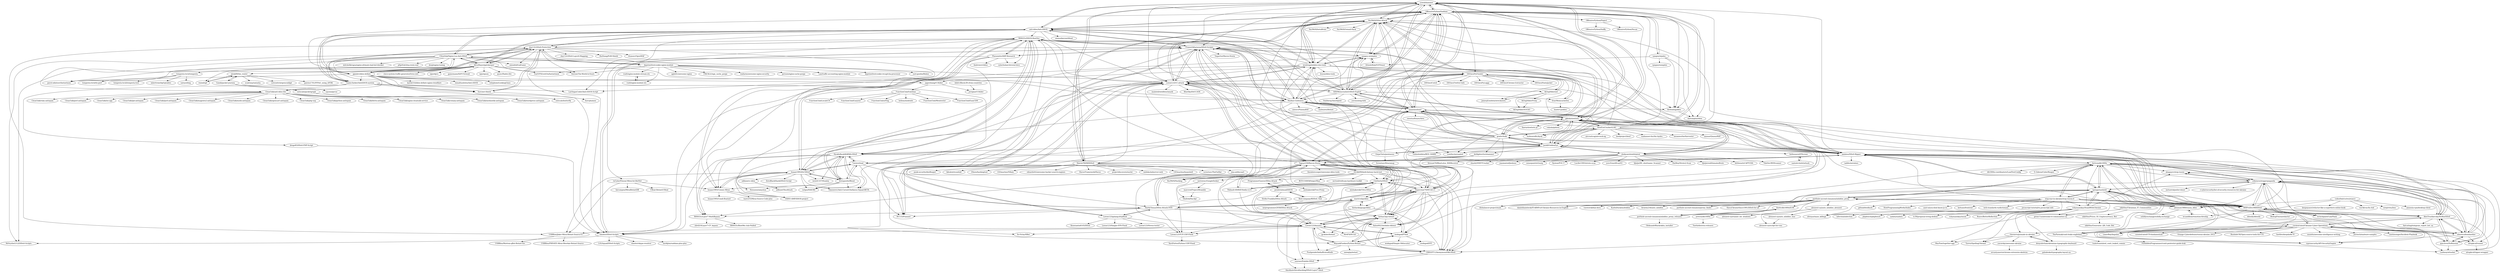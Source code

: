 digraph G {
"cyweb/hammer" -> "OffensivePython/Saddam"
"cyweb/hammer" -> "Ha3MrX/DDos-Attack"
"cyweb/hammer" -> "anti-ddos/Anti-DDOS"
"cyweb/hammer" -> "649/Memcrashed-DDoS-Exploit"
"cyweb/hammer" -> "epsylon/ufonet"
"cyweb/hammer" -> "wenfengshi/ddos-dos-tools"
"cyweb/hammer" -> "grafov/hulk"
"cyweb/hammer" -> "gkbrk/slowloris"
"cyweb/hammer" -> "jseidl/GoldenEye"
"cyweb/hammer" -> "vpnguy-zz/ntpdos"
"cyweb/hammer" -> "mach1el/pyddos"
"cyweb/hammer" -> "Leeon123/CC-attack"
"cyweb/hammer" -> "firefoxbug/ddos"
"cyweb/hammer" -> "palahsu/DDoS-Ripper"
"cyweb/hammer" -> "MatrixTM/MHDDoS"
"jseidl/GoldenEye" -> "grafov/hulk"
"jseidl/GoldenEye" -> "epsylon/ufonet"
"jseidl/GoldenEye" -> "gkbrk/slowloris"
"jseidl/GoldenEye" -> "shekyan/slowhttptest"
"jseidl/GoldenEye" -> "GinjaChris/pentmenu"
"jseidl/GoldenEye" -> "palahsu/DDoS-Ripper"
"jseidl/GoldenEye" -> "fatihsnsy/aSYNcrone"
"jseidl/GoldenEye" -> "cyweb/hammer"
"jseidl/GoldenEye" -> "Tuhinshubhra/RED_HAWK" ["e"=1]
"jseidl/GoldenEye" -> "Ha3MrX/DDos-Attack"
"jseidl/GoldenEye" -> "OffensivePython/Saddam"
"jseidl/GoldenEye" -> "Leeon123/CC-attack"
"jseidl/GoldenEye" -> "LionSec/xerosploit" ["e"=1]
"jseidl/GoldenEye" -> "PraneethKarnena/DDoS-Scripts"
"jseidl/GoldenEye" -> "dotfighter/torshammer"
"Arriven/db1000n" -> "opengs/uashield"
"Arriven/db1000n" -> "porthole-ascend-cinnamon/mhddos_proxy"
"Arriven/db1000n" -> "MHProDev/MHDDoS"
"Arriven/db1000n" -> "alexmon1989/russia_ddos"
"Arriven/db1000n" -> "palahsu/DDoS-Ripper"
"Arriven/db1000n" -> "nitupkcuf/runner"
"Arriven/db1000n" -> "AlexTrushkovsky/NoWarDDoS"
"Arriven/db1000n" -> "almerico/bombardier"
"Arriven/db1000n" -> "stop-war-in-ukraine/stop-russia-it"
"Arriven/db1000n" -> "Luzhnuy/attacker"
"Arriven/db1000n" -> "erkexzcx/stoppropaganda"
"Arriven/db1000n" -> "db1000n-coordinators/LoadTestConfig"
"Arriven/db1000n" -> "disbalancer-project/main"
"Arriven/db1000n" -> "E-Gideon/CyberReaper"
"Arriven/db1000n" -> "abagayev/stop-russia"
"C0nw0nk/Nginx-Lua-Anti-DDoS" -> "duy13/vDDoS-Protection"
"C0nw0nk/Nginx-Lua-Anti-DDoS" -> "anti-ddos/Anti-DDOS"
"C0nw0nk/Nginx-Lua-Anti-DDoS" -> "kyprizel/testcookie-nginx-module"
"C0nw0nk/Nginx-Lua-Anti-DDoS" -> "theraw/The-World-Is-Yours"
"C0nw0nk/Nginx-Lua-Anti-DDoS" -> "Sanix-Darker/AntiDDOS-system"
"C0nw0nk/Nginx-Lua-Anti-DDoS" -> "onionltd/EndGame" ["e"=1]
"C0nw0nk/Nginx-Lua-Anti-DDoS" -> "AltraMayor/gatekeeper"
"C0nw0nk/Nginx-Lua-Anti-DDoS" -> "mitchellkrogza/nginx-ultimate-bad-bot-blocker" ["e"=1]
"C0nw0nk/Nginx-Lua-Anti-DDoS" -> "p0pr0ck5/lua-resty-waf" ["e"=1]
"C0nw0nk/Nginx-Lua-Anti-DDoS" -> "jgmdev/ddos-deflate"
"C0nw0nk/Nginx-Lua-Anti-DDoS" -> "fnzv/net-Shield"
"C0nw0nk/Nginx-Lua-Anti-DDoS" -> "CleanTalk/anti-ddos-lite"
"C0nw0nk/Nginx-Lua-Anti-DDoS" -> "Leeon123/CC-attack"
"C0nw0nk/Nginx-Lua-Anti-DDoS" -> "denji/nginx-tuning" ["e"=1]
"C0nw0nk/Nginx-Lua-Anti-DDoS" -> "pavel-odintsov/fastnetmon" ["e"=1]
"ajax-lives/NoRussian" -> "erkexzcx/stoppropaganda"
"ajax-lives/NoRussian" -> "AlexTrushkovsky/NoWarDDoS"
"ajax-lives/NoRussian" -> "curated-intel/Ukraine-Cyber-Operations"
"ajax-lives/NoRussian" -> "Luzhnuy/attacker"
"ajax-lives/NoRussian" -> "almerico/bombardier"
"firefoxbug/ddos" -> "dantangfan/ddos"
"Leeon123/golang-httpflood" -> "Konstantin8105/DDoS"
"Leeon123/golang-httpflood" -> "Leeon123/CC-attack"
"Leeon123/golang-httpflood" -> "HardyTomas/DDos-Attack-OVH-"
"Leeon123/golang-httpflood" -> "Leeon123/Simple-SYN-Flood"
"Leeon123/golang-httpflood" -> "Leeon123/Stress-tester"
"Leeon123/golang-httpflood" -> "Leeon123/TCP-UDP-Flood"
"r3nt0n/torDDoS" -> "Hyperclaw79/HULK-v3"
"r3nt0n/torDDoS" -> "farhan3/py-botnet"
"r3nt0n/torDDoS" -> "Thibault-69/RAT-Hodin-v2.9"
"r3nt0n/torDDoS" -> "Taguar258/Raven-Storm"
"r3nt0n/torDDoS" -> "UBISOFT-1/AnonymousPAK-DDoS"
"r3nt0n/torDDoS" -> "Leeon123/Aoyama"
"r3nt0n/torDDoS" -> "mishakorzik/Ultra-DDos" ["e"=1]
"r3nt0n/torDDoS" -> "saurass/Zombie-DDoS"
"anti-ddos/Anti-DDOS" -> "OffensivePython/Saddam"
"anti-ddos/Anti-DDOS" -> "Sanix-Darker/AntiDDOS-system"
"anti-ddos/Anti-DDOS" -> "PraneethKarnena/DDoS-Scripts"
"anti-ddos/Anti-DDOS" -> "C0nw0nk/Nginx-Lua-Anti-DDoS"
"anti-ddos/Anti-DDOS" -> "cyweb/hammer"
"anti-ddos/Anti-DDOS" -> "duy13/vDDoS-Protection"
"anti-ddos/Anti-DDOS" -> "wenfengshi/ddos-dos-tools"
"anti-ddos/Anti-DDOS" -> "Ha3MrX/DDos-Attack"
"anti-ddos/Anti-DDOS" -> "AltraMayor/gatekeeper"
"anti-ddos/Anti-DDOS" -> "Markus-Go/bonesi"
"anti-ddos/Anti-DDOS" -> "jgmdev/ddos-deflate"
"anti-ddos/Anti-DDOS" -> "LasVegasCoder/Anti-DDOS-Script"
"anti-ddos/Anti-DDOS" -> "Leeon123/CC-attack"
"anti-ddos/Anti-DDOS" -> "R00tS3c/DDOS-RootSec"
"anti-ddos/Anti-DDOS" -> "ammarkey/antiflood"
"gkbrk/slowloris" -> "epsylon/ufonet"
"gkbrk/slowloris" -> "jseidl/GoldenEye"
"gkbrk/slowloris" -> "grafov/hulk"
"gkbrk/slowloris" -> "shekyan/slowhttptest"
"gkbrk/slowloris" -> "palahsu/DDoS-Ripper"
"gkbrk/slowloris" -> "NewEraCracker/LOIC"
"gkbrk/slowloris" -> "cyweb/hammer"
"gkbrk/slowloris" -> "Ha3MrX/DDos-Attack"
"gkbrk/slowloris" -> "OffensivePython/Saddam"
"gkbrk/slowloris" -> "649/Memcrashed-DDoS-Exploit"
"gkbrk/slowloris" -> "MHProDev/MHDDoS"
"gkbrk/slowloris" -> "llaera/slowloris.pl"
"gkbrk/slowloris" -> "LionSec/xerosploit" ["e"=1]
"gkbrk/slowloris" -> "malwaredllc/byob" ["e"=1]
"gkbrk/slowloris" -> "valyala/goloris"
"duy13/vDDoS-Protection" -> "fnzv/net-Shield"
"duy13/vDDoS-Protection" -> "Sanix-Darker/AntiDDOS-system"
"duy13/vDDoS-Protection" -> "C0nw0nk/Nginx-Lua-Anti-DDoS"
"duy13/vDDoS-Protection" -> "duy13/vDDoS-Layer4-Mapping"
"duy13/vDDoS-Protection" -> "theraw/The-World-Is-Yours"
"duy13/vDDoS-Protection" -> "kyprizel/testcookie-nginx-module"
"duy13/vDDoS-Protection" -> "R00tS3c/DDOS-RootSec"
"duy13/vDDoS-Protection" -> "AltraMayor/gatekeeper"
"duy13/vDDoS-Protection" -> "jgmdev/ddos-deflate"
"duy13/vDDoS-Protection" -> "anti-ddos/Anti-DDOS"
"duy13/vDDoS-Protection" -> "RuiSiang/PoW-Shield"
"duy13/vDDoS-Protection" -> "LasVegasCoder/Anti-DDOS-Script"
"duy13/vDDoS-Protection" -> "onionltd/EndGame" ["e"=1]
"duy13/vDDoS-Protection" -> "vbooter/DDoS-Scripts"
"duy13/vDDoS-Protection" -> "titansec/OpenWAF" ["e"=1]
"curated-intel/Ukraine-Cyber-Operations" -> "TheParmak/conti-leaks-englished"
"curated-intel/Ukraine-Cyber-Operations" -> "curated-intel/CTI-fundamentals" ["e"=1]
"curated-intel/Ukraine-Cyber-Operations" -> "erkexzcx/stoppropaganda"
"curated-intel/Ukraine-Cyber-Operations" -> "Orange-Cyberdefense/russia-ukraine_IOCs"
"curated-intel/Ukraine-Cyber-Operations" -> "cyprosecurity/API-SecurityEmpire" ["e"=1]
"curated-intel/Ukraine-Cyber-Operations" -> "BushidoUK/Open-source-tools-for-CTI" ["e"=1]
"curated-intel/Ukraine-Cyber-Operations" -> "almerico/bombardier"
"curated-intel/Ukraine-Cyber-Operations" -> "fastfire/deepdarkCTI" ["e"=1]
"curated-intel/Ukraine-Cyber-Operations" -> "AlexTrushkovsky/NoWarDDoS"
"curated-intel/Ukraine-Cyber-Operations" -> "LimerBoy/Impulse" ["e"=1]
"curated-intel/Ukraine-Cyber-Operations" -> "ajax-lives/NoRussian"
"curated-intel/Ukraine-Cyber-Operations" -> "mxm0z/awesome-intelligence-writing" ["e"=1]
"curated-intel/Ukraine-Cyber-Operations" -> "jstrosch/malware-samples" ["e"=1]
"curated-intel/Ukraine-Cyber-Operations" -> "austinsonger/Incident-Playbook" ["e"=1]
"curated-intel/Ukraine-Cyber-Operations" -> "chernivtsijs/made-in-ukraine"
"palahsu/DDoS-Ripper" -> "MHProDev/MHDDoS"
"palahsu/DDoS-Ripper" -> "LimerBoy/Impulse" ["e"=1]
"palahsu/DDoS-Ripper" -> "Ha3MrX/DDos-Attack"
"palahsu/DDoS-Ripper" -> "MatrixTM/MHDDoS"
"palahsu/DDoS-Ripper" -> "gkbrk/slowloris"
"palahsu/DDoS-Ripper" -> "AlexTrushkovsky/NoWarDDoS"
"palahsu/DDoS-Ripper" -> "techchipnet/CamPhish" ["e"=1]
"palahsu/DDoS-Ripper" -> "epsylon/ufonet"
"palahsu/DDoS-Ripper" -> "iaddis/metalnes" ["e"=1]
"palahsu/DDoS-Ripper" -> "erkexzcx/stoppropaganda"
"palahsu/DDoS-Ripper" -> "opengs/uashield"
"palahsu/DDoS-Ripper" -> "Arriven/db1000n"
"palahsu/DDoS-Ripper" -> "Taguar258/Raven-Storm"
"palahsu/DDoS-Ripper" -> "7zx/overload"
"palahsu/DDoS-Ripper" -> "jseidl/GoldenEye"
"Ha3MrX/DDos-Attack" -> "cyweb/hammer"
"Ha3MrX/DDos-Attack" -> "OffensivePython/Saddam"
"Ha3MrX/DDos-Attack" -> "palahsu/DDoS-Ripper"
"Ha3MrX/DDos-Attack" -> "649/Memcrashed-DDoS-Exploit"
"Ha3MrX/DDos-Attack" -> "Leeon123/CC-attack"
"Ha3MrX/DDos-Attack" -> "anti-ddos/Anti-DDOS"
"Ha3MrX/DDos-Attack" -> "Ha3MrX/InstaBrute" ["e"=1]
"Ha3MrX/DDos-Attack" -> "Ha3MrX/Hacking" ["e"=1]
"Ha3MrX/DDos-Attack" -> "mach1el/pyddos"
"Ha3MrX/DDos-Attack" -> "MatrixTM/MHDDoS"
"Ha3MrX/DDos-Attack" -> "Ha3MrX/Gemail-Hack" ["e"=1]
"Ha3MrX/DDos-Attack" -> "wenfengshi/ddos-dos-tools"
"Ha3MrX/DDos-Attack" -> "epsylon/ufonet"
"Ha3MrX/DDos-Attack" -> "vpnguy-zz/ntpdos"
"Ha3MrX/DDos-Attack" -> "gkbrk/slowloris"
"vpnguy/ntpdos" -> "vpnguy/snmpdos"
"vpnguy/ntpdos" -> "OffensivePython/Saddam"
"vpnguy/ntpdos" -> "firefoxbug/ddos"
"vpnguy/ntpdos" -> "dantangfan/ddos"
"vpnguy/ntpdos" -> "DrizzleRisk/NTPDoser"
"dotfighter/torshammer" -> "r3nt0n/torDDoS"
"dotfighter/torshammer" -> "UBISOFT-1/AnonymousPAK-DDoS"
"dotfighter/torshammer" -> "Taguar258/Raven-Storm"
"MHProDev/MHDDoS" -> "palahsu/DDoS-Ripper"
"MHProDev/MHDDoS" -> "LimerBoy/Impulse" ["e"=1]
"MHProDev/MHDDoS" -> "Arriven/db1000n"
"MHProDev/MHDDoS" -> "porthole-ascend-cinnamon/mhddos_proxy"
"MHProDev/MHDDoS" -> "techchipnet/CamPhish" ["e"=1]
"MHProDev/MHDDoS" -> "ddosify/ddosify" ["e"=1]
"MHProDev/MHDDoS" -> "epsylon/ufonet"
"MHProDev/MHDDoS" -> "opengs/uashield"
"MHProDev/MHDDoS" -> "AlexTrushkovsky/NoWarDDoS"
"MHProDev/MHDDoS" -> "erkexzcx/stoppropaganda"
"MHProDev/MHDDoS" -> "Leeon123/CC-attack"
"MHProDev/MHDDoS" -> "gkbrk/slowloris"
"MHProDev/MHDDoS" -> "Ha3MrX/DDos-Attack"
"MHProDev/MHDDoS" -> "BishopFox/unredacter" ["e"=1]
"MHProDev/MHDDoS" -> "cyprosecurity/API-SecurityEmpire" ["e"=1]
"R00tS3c/DDOS-RootSec" -> "hoaan1995/ZxCDDoS"
"R00tS3c/DDOS-RootSec" -> "Phenomite/AMP-Research"
"R00tS3c/DDOS-RootSec" -> "R00tS3c/Layer7-MultiBypass"
"R00tS3c/DDOS-RootSec" -> "Its-Vichy/HBot" ["e"=1]
"R00tS3c/DDOS-RootSec" -> "PraneethKarnena/DDoS-Scripts"
"R00tS3c/DDOS-RootSec" -> "hoaan1995/Cosmic-Mirai"
"R00tS3c/DDOS-RootSec" -> "HyukIsBack/KARMA-DDoS"
"R00tS3c/DDOS-RootSec" -> "Nexuzzzz/amyntas"
"R00tS3c/DDOS-RootSec" -> "cyberhubarchive/archive"
"R00tS3c/DDOS-RootSec" -> "ruCyberPoison/-Mirai-Iot-BotNet"
"R00tS3c/DDOS-RootSec" -> "wodxgod/PYbot"
"R00tS3c/DDOS-RootSec" -> "firstapostle/Blood"
"R00tS3c/DDOS-RootSec" -> "USBBios/Joker-Mirai-Botnet-Source-V1"
"R00tS3c/DDOS-RootSec" -> "duy13/vDDoS-Protection"
"R00tS3c/DDOS-RootSec" -> "MayankFawkes/Python-Botnet"
"codez0mb1e/resistance" -> "alexmon1989/russia_ddos"
"codez0mb1e/resistance" -> "wcandillon/remotion-fireship"
"codez0mb1e/resistance" -> "xerpi/vita2hos" ["e"=1]
"codez0mb1e/resistance" -> "amnezia-vpn/desktop-client" ["e"=1]
"codez0mb1e/resistance" -> "bespoyasov/refactor-like-a-superhero-online-book" ["e"=1]
"codez0mb1e/resistance" -> "vas3k/vas3k.club" ["e"=1]
"wenfengshi/ddos-dos-tools" -> "OffensivePython/Saddam"
"wenfengshi/ddos-dos-tools" -> "vpnguy-zz/ntpdos"
"wenfengshi/ddos-dos-tools" -> "649/Memcrashed-DDoS-Exploit"
"wenfengshi/ddos-dos-tools" -> "Leeon123/CC-attack"
"wenfengshi/ddos-dos-tools" -> "PraneethKarnena/DDoS-Scripts"
"wenfengshi/ddos-dos-tools" -> "anti-ddos/Anti-DDOS"
"wenfengshi/ddos-dos-tools" -> "firefoxbug/ddos"
"wenfengshi/ddos-dos-tools" -> "Markus-Go/bonesi"
"wenfengshi/ddos-dos-tools" -> "cyweb/hammer"
"wenfengshi/ddos-dos-tools" -> "licyun/ddos-tools"
"wenfengshi/ddos-dos-tools" -> "D4Vinci/PyFlooder"
"wenfengshi/ddos-dos-tools" -> "Ha3MrX/DDos-Attack"
"wenfengshi/ddos-dos-tools" -> "HC133/Pummel"
"wenfengshi/ddos-dos-tools" -> "jagerzhang/CCKiller"
"wenfengshi/ddos-dos-tools" -> "vbooter/DDoS-Scripts"
"TheParmak/conti-leaks-englished" -> "curated-intel/Ukraine-Cyber-Operations"
"TheParmak/conti-leaks-englished" -> "tsale/translated_conti_leaked_comms"
"TheParmak/conti-leaks-englished" -> "ForbiddenProgrammer/conti-pentester-guide-leak" ["e"=1]
"almerico/bombardier" -> "erkexzcx/stoppropaganda"
"almerico/bombardier" -> "AlexTrushkovsky/NoWarDDoS"
"almerico/bombardier" -> "curated-intel/Ukraine-Cyber-Operations"
"almerico/bombardier" -> "palahsu/DDoS-Ripper"
"almerico/bombardier" -> "abagayev/stop-russia"
"almerico/bombardier" -> "cyprosecurity/API-SecurityEmpire" ["e"=1]
"almerico/bombardier" -> "ajax-lives/NoRussian"
"almerico/bombardier" -> "MHProDev/MHDDoS"
"almerico/bombardier" -> "nitupkcuf/runner"
"almerico/bombardier" -> "Arriven/db1000n"
"Sanix-Darker/AntiDDOS-system" -> "CleanTalk/anti-ddos-lite"
"Sanix-Darker/AntiDDOS-system" -> "anti-ddos/Anti-DDOS"
"Sanix-Darker/AntiDDOS-system" -> "duy13/vDDoS-Protection"
"Sanix-Darker/AntiDDOS-system" -> "fnzv/net-Shield"
"Sanix-Darker/AntiDDOS-system" -> "drego85/DDoS-PHP-Script"
"Sanix-Darker/AntiDDOS-system" -> "LasVegasCoder/Anti-DDOS-Script"
"Sanix-Darker/AntiDDOS-system" -> "Timezero1/Anti-Cursed-Darkness-Squad-BETA"
"pembriahmad/DDOS" -> "ProgrammerGaurav/DDos-Attack"
"pembriahmad/DDOS" -> "Red-company/RDDoS_Tool"
"pembriahmad/DDOS" -> "Stefin-Franklin/DDos-Attack"
"Red-company/RDDoS_Tool" -> "mrprogrammer2938/DDos-Attack"
"Red-company/RDDoS_Tool" -> "pembriahmad/DDOS"
"vpnguy-zz/ntpdos" -> "DrizzleRisk/NTPDoser"
"vpnguy-zz/ntpdos" -> "OffensivePython/Saddam"
"vpnguy-zz/ntpdos" -> "wenfengshi/ddos-dos-tools"
"vpnguy-zz/ntpdos" -> "vbooter/DDoS-Scripts"
"vpnguy-zz/ntpdos" -> "PraneethKarnena/DDoS-Scripts"
"vpnguy-zz/ntpdos" -> "Srar/MemcacheDos"
"MatrixTM/MHDDoS" -> "punk-security/dnsReaper" ["e"=1]
"MatrixTM/MHDDoS" -> "palahsu/DDoS-Ripper"
"MatrixTM/MHDDoS" -> "hktalent/scan4all" ["e"=1]
"MatrixTM/MHDDoS" -> "Ha3MrX/DDos-Attack"
"MatrixTM/MHDDoS" -> "Z4nzu/hackingtool" ["e"=1]
"MatrixTM/MHDDoS" -> "Leeon123/CC-attack"
"MatrixTM/MHDDoS" -> "cyweb/hammer"
"MatrixTM/MHDDoS" -> "t3l3machus/Villain" ["e"=1]
"MatrixTM/MHDDoS" -> "edoardottt/awesome-hacker-search-engines" ["e"=1]
"MatrixTM/MHDDoS" -> "HavocFramework/Havoc" ["e"=1]
"MatrixTM/MHDDoS" -> "projectdiscovery/nuclei" ["e"=1]
"MatrixTM/MHDDoS" -> "midoks/mdserver-web" ["e"=1]
"MatrixTM/MHDDoS" -> "t3l3machus/hoaxshell" ["e"=1]
"MatrixTM/MHDDoS" -> "screetsec/TheFatRat" ["e"=1]
"MatrixTM/MHDDoS" -> "jina-ai/discoart" ["e"=1]
"stop-war-in-ukraine/stop-russia-it" -> "opengs/uashield"
"stop-war-in-ukraine/stop-russia-it" -> "Arriven/db1000n"
"stop-war-in-ukraine/stop-russia-it" -> "github/feedback" ["e"=1]
"stop-war-in-ukraine/stop-russia-it" -> "HowProgrammingWorks/Index" ["e"=1]
"stop-war-in-ukraine/stop-russia-it" -> "AlexTrushkovsky/NoWarDDoS"
"stop-war-in-ukraine/stop-russia-it" -> "vshymanskyy/StandWithUkraine"
"stop-war-in-ukraine/stop-russia-it" -> "azat-io/you-dont-know-js-ru" ["e"=1]
"stop-war-in-ukraine/stop-russia-it" -> "palahsu/DDoS-Ripper"
"stop-war-in-ukraine/stop-russia-it" -> "MHProDev/MHDDoS"
"stop-war-in-ukraine/stop-russia-it" -> "kottans/frontend" ["e"=1]
"stop-war-in-ukraine/stop-russia-it" -> "zbroyar/mass_killings" ["e"=1]
"stop-war-in-ukraine/stop-russia-it" -> "nitupkcuf/runner"
"stop-war-in-ukraine/stop-russia-it" -> "web-standards-ru/dictionary" ["e"=1]
"stop-war-in-ukraine/stop-russia-it" -> "javascript-tutorial/ru.javascript.info" ["e"=1]
"stop-war-in-ukraine/stop-russia-it" -> "almerico/bombardier"
"opengs/uashield" -> "Arriven/db1000n"
"opengs/uashield" -> "porthole-ascend-cinnamon/mhddos_proxy"
"opengs/uashield" -> "AlexTrushkovsky/NoWarDDoS"
"opengs/uashield" -> "palahsu/DDoS-Ripper"
"opengs/uashield" -> "MHProDev/MHDDoS"
"opengs/uashield" -> "Luzhnuy/attacker"
"opengs/uashield" -> "alexmon1989/russia_ddos"
"opengs/uashield" -> "vshymanskyy/StandWithUkraine"
"opengs/uashield" -> "erkexzcx/stoppropaganda"
"opengs/uashield" -> "zbroyar/mass_killings" ["e"=1]
"opengs/uashield" -> "curated-intel/Ukraine-Cyber-Operations"
"opengs/uashield" -> "TheParmak/conti-leaks-englished"
"opengs/uashield" -> "vnestoruk/ban-dera"
"opengs/uashield" -> "stop-war-in-ukraine/stop-russia-it"
"opengs/uashield" -> "disbalancer-project/main"
"firstapostle/Blood" -> "hoaan1995/ZxCDDoS"
"firstapostle/Blood" -> "HyukIsBack/KARMA-DDoS"
"firstapostle/Blood" -> "hoaan1995/Cosmic-Mirai"
"firstapostle/Blood" -> "cutipu/HASOKI"
"firstapostle/Blood" -> "Timezero1/Anti-Cursed-Darkness-Squad-BETA"
"firstapostle/Blood" -> "R00tS3c/DDOS-RootSec"
"firstapostle/Blood" -> "7zx/overload"
"firstapostle/Blood" -> "Nexuzzzz/amyntas"
"Markus-Go/bonesi" -> "vbooter/DDoS-Scripts"
"Markus-Go/bonesi" -> "OffensivePython/Saddam"
"Markus-Go/bonesi" -> "farhan3/py-botnet"
"Markus-Go/bonesi" -> "PraneethKarnena/DDoS-Scripts"
"Markus-Go/bonesi" -> "wenfengshi/ddos-dos-tools"
"Markus-Go/bonesi" -> "anti-ddos/Anti-DDOS"
"Markus-Go/bonesi" -> "HardyTomas/DDos-Attack-OVH-"
"Markus-Go/bonesi" -> "vpnguy-zz/ntpdos"
"Markus-Go/bonesi" -> "epsylon/ufonet"
"Markus-Go/bonesi" -> "mwsrc/PlasmaRAT" ["e"=1]
"Markus-Go/bonesi" -> "R00tS3c/DDOS-RootSec"
"Markus-Go/bonesi" -> "firefoxbug/ddos"
"Markus-Go/bonesi" -> "Anlos0023/webdos-ddoser"
"Markus-Go/bonesi" -> "shekyan/slowhttptest"
"Markus-Go/bonesi" -> "malwares/Botnet" ["e"=1]
"NewEraCracker/LOIC" -> "gkbrk/slowloris"
"NewEraCracker/LOIC" -> "epsylon/ufonet"
"NewEraCracker/LOIC" -> "grafov/hulk"
"NewEraCracker/LOIC" -> "jseidl/GoldenEye"
"NewEraCracker/LOIC" -> "palahsu/DDoS-Ripper"
"NewEraCracker/LOIC" -> "aircrack-ng/aircrack-ng" ["e"=1]
"NewEraCracker/LOIC" -> "Ha3MrX/DDos-Attack"
"NewEraCracker/LOIC" -> "malwaredllc/byob" ["e"=1]
"NewEraCracker/LOIC" -> "beefproject/beef" ["e"=1]
"NewEraCracker/LOIC" -> "cyweb/hammer"
"NewEraCracker/LOIC" -> "OffensivePython/Saddam"
"NewEraCracker/LOIC" -> "vanhauser-thc/thc-hydra" ["e"=1]
"NewEraCracker/LOIC" -> "laramies/theHarvester" ["e"=1]
"NewEraCracker/LOIC" -> "LionSec/xerosploit" ["e"=1]
"NewEraCracker/LOIC" -> "quasar/QuasarRAT" ["e"=1]
"wcandillon/remotion-fireship" -> "alexmon1989/russia_ddos"
"thehackingsage/ddos" -> "saurass/Zombie-DDoS"
"thehackingsage/ddos" -> "UBISOFT-1/AnonymousPAK-DDoS"
"thehackingsage/ddos" -> "mach1el/pyddos"
"abagayev/stop-russia" -> "erkexzcx/stoppropaganda"
"porthole-ascend-cinnamon/mhddos_proxy" -> "porthole-ascend-cinnamon/proxy_finder"
"porthole-ascend-cinnamon/mhddos_proxy" -> "porthole-ascend-cinnamon/mhddos_proxy_releases"
"porthole-ascend-cinnamon/mhddos_proxy" -> "alexnest-ua/auto_mhddos_alexnest"
"porthole-ascend-cinnamon/mhddos_proxy" -> "SlavaUkraineSince1991/DDoS-for-all"
"porthole-ascend-cinnamon/mhddos_proxy" -> "alexmon1989/russia_ddos"
"porthole-ascend-cinnamon/mhddos_proxy" -> "KarboDuck/multiddos"
"porthole-ascend-cinnamon/mhddos_proxy" -> "Arriven/db1000n"
"porthole-ascend-cinnamon/mhddos_proxy" -> "Aruiem234/auto_mhddos"
"porthole-ascend-cinnamon/mhddos_proxy" -> "opengs/uashield"
"porthole-ascend-cinnamon/mhddos_proxy" -> "vnestoruk/ban-dera"
"porthole-ascend-cinnamon/mhddos_proxy" -> "arriven/db1000n"
"porthole-ascend-cinnamon/mhddos_proxy" -> "ihorlv/db1000nX100"
"porthole-ascend-cinnamon/mhddos_proxy" -> "MHProDev/MHDDoS"
"porthole-ascend-cinnamon/mhddos_proxy" -> "disbalancer-project/main"
"porthole-ascend-cinnamon/mhddos_proxy" -> "danieldanielecki/IT-ARMY-of-Ukraine-Resources-in-English"
"Taguar258/Raven-Storm" -> "r3nt0n/torDDoS"
"Taguar258/Raven-Storm" -> "Hyperclaw79/HULK-v3"
"Taguar258/Raven-Storm" -> "PraneethKarnena/DDoS-Scripts"
"Taguar258/Raven-Storm" -> "HardyTomas/DDos-Attack-OVH-"
"Taguar258/Raven-Storm" -> "ritvikb99/dark-fantasy-hack-tool"
"Taguar258/Raven-Storm" -> "Thibault-69/RAT-Hodin-v2.9"
"Taguar258/Raven-Storm" -> "R00tS3c/DDOS-RootSec"
"Taguar258/Raven-Storm" -> "Leeon123/Aoyama"
"Taguar258/Raven-Storm" -> "Leeon123/CC-attack"
"Taguar258/Raven-Storm" -> "R00tS3c/Layer7-MultiBypass"
"Taguar258/Raven-Storm" -> "epsylon/ufonet"
"Taguar258/Raven-Storm" -> "Leeon123/TCP-UDP-Flood"
"Taguar258/Raven-Storm" -> "theodorecooper/awesome-ddos-tools"
"Taguar258/Raven-Storm" -> "farhan3/py-botnet"
"kyprizel/testcookie-nginx-module" -> "kyprizel/testcookie-recaptcha-processor"
"kyprizel/testcookie-nginx-module" -> "duy13/vDDoS-Protection"
"kyprizel/testcookie-nginx-module" -> "C0nw0nk/Nginx-Lua-Anti-DDoS"
"kyprizel/testcookie-nginx-module" -> "theraw/The-World-Is-Yours"
"kyprizel/testcookie-nginx-module" -> "FastVPSEestiOu/fastnetmon" ["e"=1]
"kyprizel/testcookie-nginx-module" -> "yuri-gushin/Roboo"
"kyprizel/testcookie-nginx-module" -> "vozlt/nginx-module-sts"
"kyprizel/testcookie-nginx-module" -> "agile6v/awesome-nginx" ["e"=1]
"kyprizel/testcookie-nginx-module" -> "FRiCKLE/ngx_cache_purge" ["e"=1]
"kyprizel/testcookie-nginx-module" -> "wallarm/awesome-nginx-security" ["e"=1]
"kyprizel/testcookie-nginx-module" -> "perusio/nginx-cache-purge" ["e"=1]
"kyprizel/testcookie-nginx-module" -> "Lax/traffic-accounting-nginx-module"
"kyprizel/testcookie-nginx-module" -> "vozlt/nginx-module-stream-sts"
"Leeon123/CC-attack" -> "Leeon123/golang-httpflood"
"Leeon123/CC-attack" -> "PraneethKarnena/DDoS-Scripts"
"Leeon123/CC-attack" -> "D4Vinci/PyFlooder"
"Leeon123/CC-attack" -> "maintell/webBenchmark" ["e"=1]
"Leeon123/CC-attack" -> "All3xJ/Hibernet"
"Leeon123/CC-attack" -> "wenfengshi/ddos-dos-tools"
"Leeon123/CC-attack" -> "HyukIsBack/KARMA-DDoS"
"Leeon123/CC-attack" -> "Ha3MrX/DDos-Attack"
"Leeon123/CC-attack" -> "Taguar258/Raven-Storm"
"Leeon123/CC-attack" -> "hoaan1995/ZxCDDoS"
"Leeon123/CC-attack" -> "BlueSkyXN/CCATK"
"Leeon123/CC-attack" -> "HC133/Pummel"
"Leeon123/CC-attack" -> "Leeon123/Aoyama"
"Leeon123/CC-attack" -> "R00tS3c/DDOS-RootSec"
"Leeon123/CC-attack" -> "649/Memcrashed-DDoS-Exploit"
"epsylon/ufonet" -> "LimerBoy/Impulse" ["e"=1]
"epsylon/ufonet" -> "jseidl/GoldenEye"
"epsylon/ufonet" -> "gkbrk/slowloris"
"epsylon/ufonet" -> "649/Memcrashed-DDoS-Exploit"
"epsylon/ufonet" -> "OffensivePython/Saddam"
"epsylon/ufonet" -> "cyweb/hammer"
"epsylon/ufonet" -> "Taguar258/Raven-Storm"
"epsylon/ufonet" -> "malwaredllc/byob" ["e"=1]
"epsylon/ufonet" -> "Tuhinshubhra/RED_HAWK" ["e"=1]
"epsylon/ufonet" -> "Markus-Go/bonesi"
"epsylon/ufonet" -> "sweetsoftware/Ares" ["e"=1]
"epsylon/ufonet" -> "palahsu/DDoS-Ripper"
"epsylon/ufonet" -> "R00tS3c/DDOS-RootSec"
"epsylon/ufonet" -> "Ha3MrX/DDos-Attack"
"epsylon/ufonet" -> "LionSec/xerosploit" ["e"=1]
"MayankFawkes/Python-Botnet" -> "wodxgod/PYbot"
"MayankFawkes/Python-Botnet" -> "farhan3/py-botnet"
"MayankFawkes/Python-Botnet" -> "Leeon123/Aoyama"
"MayankFawkes/Python-Botnet" -> "UBISOFT-1/AnonymousPAK-DDoS"
"MayankFawkes/Python-Botnet" -> "PushpenderIndia/KratosKnife" ["e"=1]
"MayankFawkes/Python-Botnet" -> "onionj/pybotnet" ["e"=1]
"shekyan/slowhttptest" -> "gkbrk/slowloris"
"shekyan/slowhttptest" -> "Lucifer1993/struts-scan" ["e"=1]
"shekyan/slowhttptest" -> "jseidl/GoldenEye"
"shekyan/slowhttptest" -> "ysrc/GourdScanV2" ["e"=1]
"shekyan/slowhttptest" -> "lijiejie/IIS_shortname_Scanner" ["e"=1]
"shekyan/slowhttptest" -> "Markus-Go/bonesi"
"shekyan/slowhttptest" -> "HatBoy/Struts2-Scan" ["e"=1]
"shekyan/slowhttptest" -> "lijiejie/subDomainsBrute" ["e"=1]
"shekyan/slowhttptest" -> "bit4woo/reCAPTCHA" ["e"=1]
"shekyan/slowhttptest" -> "TideSec/WDScanner" ["e"=1]
"shekyan/slowhttptest" -> "firesunCN/BlueLotus_XSSReceiver" ["e"=1]
"shekyan/slowhttptest" -> "shack2/SNETCracker" ["e"=1]
"shekyan/slowhttptest" -> "joaomatosf/jexboss" ["e"=1]
"shekyan/slowhttptest" -> "sensepost/reGeorg" ["e"=1]
"shekyan/slowhttptest" -> "Xyntax/POC-T" ["e"=1]
"Phenomite/AMP-Research" -> "R00tS3c/DDOS-RootSec"
"Phenomite/AMP-Research" -> "PraneethKarnena/DDoS-Scripts"
"Phenomite/AMP-Research" -> "cyberhubarchive/archive"
"Phenomite/AMP-Research" -> "hoaan1995/ZxCDDoS"
"Phenomite/AMP-Research" -> "hoaan1995/Cosmic-Mirai"
"Phenomite/AMP-Research" -> "MrScytheLULZ/DDoS-Scripts"
"Phenomite/AMP-Research" -> "Andrewerr/ddos"
"hoaan1995/Cosmic-Mirai" -> "hoaan1995/ZxCDDoS"
"hoaan1995/Cosmic-Mirai" -> "hoaan1995/Condi-Boatnet"
"hoaan1995/Cosmic-Mirai" -> "ware255/Mirai-Source-Code-plus"
"hoaan1995/Cosmic-Mirai" -> "DANO-AMP/DDOS-project"
"ProgrammerGaurav/DDos-Attack" -> "pembriahmad/DDOS"
"ProgrammerGaurav/DDos-Attack" -> "mishakorzik/Free-Proxy" ["e"=1]
"Leeon123/Aoyama" -> "wodxgod/PYbot"
"Leeon123/Aoyama" -> "MayankFawkes/Python-Botnet"
"Leeon123/Aoyama" -> "Its-Vichy/HBot" ["e"=1]
"Leeon123/Aoyama" -> "farhan3/py-botnet"
"Leeon123/Aoyama" -> "USBBios/Joker-Mirai-Botnet-Source-V1"
"Leeon123/Aoyama" -> "PushpenderIndia/KratosKnife" ["e"=1]
"Leeon123/Aoyama" -> "Hyperclaw79/HULK-v3"
"Leeon123/Aoyama" -> "r3nt0n/torDDoS"
"Leeon123/Aoyama" -> "jg-fisher/botnet"
"Leeon123/Aoyama" -> "Mr4FX/HULK"
"Leeon123/Aoyama" -> "Leeon123/TCP-UDP-Flood"
"Leeon123/Aoyama" -> "vbooter/DDoS-Scripts"
"fnzv/net-Shield" -> "fnzv/phalanx"
"fnzv/net-Shield" -> "duy13/vDDoS-Protection"
"hoaan1995/ZxCDDoS" -> "hoaan1995/Cosmic-Mirai"
"hoaan1995/ZxCDDoS" -> "HyukIsBack/KARMA-DDoS"
"hoaan1995/ZxCDDoS" -> "firstapostle/Blood"
"hoaan1995/ZxCDDoS" -> "R00tS3c/DDOS-RootSec"
"hoaan1995/ZxCDDoS" -> "cutipu/HASOKI"
"hoaan1995/ZxCDDoS" -> "DANO-AMP/DDOS-project"
"hoaan1995/ZxCDDoS" -> "Timezero1/Anti-Cursed-Darkness-Squad-BETA"
"hoaan1995/ZxCDDoS" -> "R00tS3c/Layer7-MultiBypass"
"hoaan1995/ZxCDDoS" -> "weird1337/Stanley"
"hoaan1995/ZxCDDoS" -> "USBBios/Joker-Mirai-Botnet-Source-V1"
"hoaan1995/ZxCDDoS" -> "ZeroBlackShark/DDoS-Script"
"hoaan1995/ZxCDDoS" -> "ndbiaw/cc-ddos"
"hoaan1995/ZxCDDoS" -> "7zx/overload"
"AlexTrushkovsky/NoWarDDoS" -> "erkexzcx/stoppropaganda"
"AlexTrushkovsky/NoWarDDoS" -> "Luzhnuy/attacker"
"AlexTrushkovsky/NoWarDDoS" -> "opengs/uashield"
"AlexTrushkovsky/NoWarDDoS" -> "palahsu/DDoS-Ripper"
"AlexTrushkovsky/NoWarDDoS" -> "almerico/bombardier"
"AlexTrushkovsky/NoWarDDoS" -> "curated-intel/Ukraine-Cyber-Operations"
"AlexTrushkovsky/NoWarDDoS" -> "abagayev/stop-russia"
"AlexTrushkovsky/NoWarDDoS" -> "ajax-lives/NoRussian"
"AlexTrushkovsky/NoWarDDoS" -> "MHProDev/MHDDoS"
"AlexTrushkovsky/NoWarDDoS" -> "Arriven/db1000n"
"AlexTrushkovsky/NoWarDDoS" -> "LimerBoy/Impulse" ["e"=1]
"AlexTrushkovsky/NoWarDDoS" -> "Antcating/telegram_report_bot_ua"
"UBISOFT-1/AnonymousPAK-DDoS" -> "Anlos0023/webdos-ddoser"
"UBISOFT-1/AnonymousPAK-DDoS" -> "blackhatethicalhacking/DDoS-Layer7-bheh"
"UBISOFT-1/AnonymousPAK-DDoS" -> "saurass/Zombie-DDoS"
"jgmdev/ddos-deflate" -> "duy13/vDDoS-Protection"
"jgmdev/ddos-deflate" -> "anti-ddos/Anti-DDOS"
"jgmdev/ddos-deflate" -> "AltraMayor/gatekeeper"
"jgmdev/ddos-deflate" -> "pavel-odintsov/fastnetmon" ["e"=1]
"jgmdev/ddos-deflate" -> "OffensivePython/Saddam"
"jgmdev/ddos-deflate" -> "jagerzhang/CCKiller"
"jgmdev/ddos-deflate" -> "karek314/ddos-deflate-nginx-cloudflare"
"jgmdev/ddos-deflate" -> "C0nw0nk/Nginx-Lua-Anti-DDoS"
"jgmdev/ddos-deflate" -> "vbooter/DDoS-Scripts"
"jgmdev/ddos-deflate" -> "Markus-Go/bonesi"
"jgmdev/ddos-deflate" -> "fnzv/net-Shield"
"jgmdev/ddos-deflate" -> "ismailtasdelen/Anti-DDOS"
"jgmdev/ddos-deflate" -> "Sanix-Darker/AntiDDOS-system"
"jgmdev/ddos-deflate" -> "CleanTalk/anti-ddos-lite"
"jgmdev/ddos-deflate" -> "telephone/LookingGlass" ["e"=1]
"649/Memcrashed-DDoS-Exploit" -> "OffensivePython/Saddam"
"649/Memcrashed-DDoS-Exploit" -> "wenfengshi/ddos-dos-tools"
"649/Memcrashed-DDoS-Exploit" -> "epsylon/ufonet"
"649/Memcrashed-DDoS-Exploit" -> "Ha3MrX/DDos-Attack"
"649/Memcrashed-DDoS-Exploit" -> "cyweb/hammer"
"649/Memcrashed-DDoS-Exploit" -> "Leeon123/CC-attack"
"649/Memcrashed-DDoS-Exploit" -> "vpnguy-zz/ntpdos"
"649/Memcrashed-DDoS-Exploit" -> "PraneethKarnena/DDoS-Scripts"
"649/Memcrashed-DDoS-Exploit" -> "R00tS3c/DDOS-RootSec"
"649/Memcrashed-DDoS-Exploit" -> "Markus-Go/bonesi"
"649/Memcrashed-DDoS-Exploit" -> "NullArray/AutoSploit" ["e"=1]
"649/Memcrashed-DDoS-Exploit" -> "gkbrk/slowloris"
"649/Memcrashed-DDoS-Exploit" -> "anti-ddos/Anti-DDOS"
"649/Memcrashed-DDoS-Exploit" -> "Srar/MemcacheDos"
"649/Memcrashed-DDoS-Exploit" -> "ysrc/yulong-hids" ["e"=1]
"vbooter/DDoS-Scripts" -> "LOLSquad/DDoS-Scripts"
"vbooter/DDoS-Scripts" -> "MrScytheLULZ/DDoS-Scripts"
"vbooter/DDoS-Scripts" -> "PraneethKarnena/DDoS-Scripts"
"vbooter/DDoS-Scripts" -> "vbooter/skype-resolver"
"vbooter/DDoS-Scripts" -> "merkjinx/saddam-plus-plus"
"CleanTalk/anti-ddos-lite" -> "CleanTalk/php-usp"
"CleanTalk/anti-ddos-lite" -> "CleanTalk/python-antispam"
"CleanTalk/anti-ddos-lite" -> "CleanTalk/bitrix-antispam"
"CleanTalk/anti-ddos-lite" -> "CleanTalk/nginx-cleantalk-service"
"CleanTalk/anti-ddos-lite" -> "CleanTalk/csharp-antispam"
"CleanTalk/anti-ddos-lite" -> "CleanTalk/mediawiki-antispam"
"CleanTalk/anti-ddos-lite" -> "CleanTalk/wordpress-antispam"
"CleanTalk/anti-ddos-lite" -> "CleanTalk/ruby-antispam"
"CleanTalk/anti-ddos-lite" -> "CleanTalk/perl-antispam"
"CleanTalk/anti-ddos-lite" -> "CleanTalk/ios-app"
"CleanTalk/anti-ddos-lite" -> "CleanTalk/ipb-antispam"
"CleanTalk/anti-ddos-lite" -> "CleanTalk/ips4-antispam"
"CleanTalk/anti-ddos-lite" -> "CleanTalk/magento2-antispam"
"CleanTalk/anti-ddos-lite" -> "CleanTalk/modx-antispam"
"CleanTalk/anti-ddos-lite" -> "CleanTalk/opencart-antispam"
"erkexzcx/stoppropaganda" -> "ajax-lives/NoRussian"
"erkexzcx/stoppropaganda" -> "AlexTrushkovsky/NoWarDDoS"
"erkexzcx/stoppropaganda" -> "abagayev/stop-russia"
"erkexzcx/stoppropaganda" -> "almerico/bombardier"
"erkexzcx/stoppropaganda" -> "curated-intel/Ukraine-Cyber-Operations"
"erkexzcx/stoppropaganda" -> "palahsu/DDoS-Ripper"
"erkexzcx/stoppropaganda" -> "danieldanielecki/IT-ARMY-of-Ukraine-Resources-in-English"
"erkexzcx/stoppropaganda" -> "MHProDev/MHDDoS"
"erkexzcx/stoppropaganda" -> "cyprosecurity/API-SecurityEmpire" ["e"=1]
"erkexzcx/stoppropaganda" -> "r-cybersecurity/list-of-security-resources-for-ukraine"
"erkexzcx/stoppropaganda" -> "alexmon1989/russia_ddos"
"erkexzcx/stoppropaganda" -> "metastck/putler-doser"
"erkexzcx/stoppropaganda" -> "opengs/uashield"
"erkexzcx/stoppropaganda" -> "Luzhnuy/attacker"
"grafov/hulk" -> "jseidl/GoldenEye"
"grafov/hulk" -> "gkbrk/slowloris"
"grafov/hulk" -> "OffensivePython/Saddam"
"grafov/hulk" -> "cyweb/hammer"
"grafov/hulk" -> "Hyperclaw79/HULK-v3"
"grafov/hulk" -> "epsylon/ufonet"
"grafov/hulk" -> "Ha3MrX/DDos-Attack"
"grafov/hulk" -> "Leeon123/CC-attack"
"grafov/hulk" -> "dotfighter/torshammer"
"grafov/hulk" -> "palahsu/DDoS-Ripper"
"grafov/hulk" -> "HyukIsBack/KARMA-DDoS"
"grafov/hulk" -> "NewEraCracker/LOIC"
"grafov/hulk" -> "PraneethKarnena/DDoS-Scripts"
"grafov/hulk" -> "UBISOFT-1/AnonymousPAK-DDoS"
"grafov/hulk" -> "Taguar258/Raven-Storm"
"drego85/DDoS-PHP-Script" -> "vbooter/DDoS-Scripts"
"GinjaChris/pentmenu" -> "jseidl/GoldenEye"
"GinjaChris/pentmenu" -> "wenfengshi/ddos-dos-tools"
"GinjaChris/pentmenu" -> "epsylon/ufonet"
"GinjaChris/pentmenu" -> "Screetsec/Dracnmap" ["e"=1]
"ritvikb99/dark-fantasy-hack-tool" -> "UBISOFT-1/AnonymousPAK-DDoS"
"ritvikb99/dark-fantasy-hack-tool" -> "farhan3/py-botnet"
"ritvikb99/dark-fantasy-hack-tool" -> "Taguar258/Raven-Storm"
"ritvikb99/dark-fantasy-hack-tool" -> "r3nt0n/torDDoS"
"ritvikb99/dark-fantasy-hack-tool" -> "ProgrammerGaurav/DDos-Attack"
"ritvikb99/dark-fantasy-hack-tool" -> "nerrorsec/GoogleDorker"
"ritvikb99/dark-fantasy-hack-tool" -> "sectool/redteam-hardware-toolkit"
"ritvikb99/dark-fantasy-hack-tool" -> "BOT-CODER/SniperMan"
"ritvikb99/dark-fantasy-hack-tool" -> "Ha3MrX/Hacking" ["e"=1]
"HyukIsBack/KARMA-DDoS" -> "hoaan1995/ZxCDDoS"
"HyukIsBack/KARMA-DDoS" -> "firstapostle/Blood"
"HyukIsBack/KARMA-DDoS" -> "cutipu/HASOKI"
"HyukIsBack/KARMA-DDoS" -> "hoaan1995/Cosmic-Mirai"
"HyukIsBack/KARMA-DDoS" -> "R00tS3c/DDOS-RootSec"
"HyukIsBack/KARMA-DDoS" -> "weird1337/Stanley"
"HyukIsBack/KARMA-DDoS" -> "R00tS3c/Layer7-MultiBypass"
"HyukIsBack/KARMA-DDoS" -> "7zx/overload"
"HyukIsBack/KARMA-DDoS" -> "Timezero1/Anti-Cursed-Darkness-Squad-BETA"
"HyukIsBack/KARMA-DDoS" -> "Leeon123/CC-attack"
"HyukIsBack/KARMA-DDoS" -> "Hyperclaw79/HULK-v3"
"HyukIsBack/KARMA-DDoS" -> "DANO-AMP/DDOS-project"
"mach1el/pyddos" -> "thehackingsage/ddos"
"mach1el/pyddos" -> "PraneethKarnena/DDoS-Scripts"
"mach1el/pyddos" -> "HardyTomas/DDos-Attack-OVH-"
"mach1el/pyddos" -> "Hyperclaw79/HULK-v3"
"mach1el/pyddos" -> "farhan3/py-botnet"
"mach1el/pyddos" -> "Anlos0023/webdos-ddoser"
"mach1el/pyddos" -> "UBISOFT-1/AnonymousPAK-DDoS"
"mach1el/pyddos" -> "blackhatethicalhacking/DDoS-Layer7-bheh"
"PraneethKarnena/DDoS-Scripts" -> "vbooter/DDoS-Scripts"
"PraneethKarnena/DDoS-Scripts" -> "HardyTomas/DDos-Attack-OVH-"
"PraneethKarnena/DDoS-Scripts" -> "MrScytheLULZ/DDoS-Scripts"
"PraneethKarnena/DDoS-Scripts" -> "Taguar258/Raven-Storm"
"PraneethKarnena/DDoS-Scripts" -> "R00tS3c/DDOS-RootSec"
"PraneethKarnena/DDoS-Scripts" -> "mach1el/pyddos"
"PraneethKarnena/DDoS-Scripts" -> "r3nt0n/torDDoS"
"PraneethKarnena/DDoS-Scripts" -> "Phenomite/AMP-Research"
"PraneethKarnena/DDoS-Scripts" -> "Tmpertor/Raven-Storm"
"PraneethKarnena/DDoS-Scripts" -> "vpnguy-zz/ntpdos"
"PraneethKarnena/DDoS-Scripts" -> "HC133/Pummel"
"PraneethKarnena/DDoS-Scripts" -> "Leeon123/CC-attack"
"PraneethKarnena/DDoS-Scripts" -> "anti-ddos/Anti-DDOS"
"PraneethKarnena/DDoS-Scripts" -> "Markus-Go/bonesi"
"PraneethKarnena/DDoS-Scripts" -> "Hyperclaw79/HULK-v3"
"saurass/Zombie-DDoS" -> "blackhatethicalhacking/DDoS-Layer7-bheh"
"USBBios/Joker-Mirai-Botnet-Source-V1" -> "USBBios/Mortem-qBot-Botnet-Src"
"USBBios/Joker-Mirai-Botnet-Source-V1" -> "USBBios/PRIVATE-Mirai-Meerkat-Botnet-Source"
"fatihsnsy/aSYNcrone" -> "santatic/web2attack"
"ndbiaw/cc-ddos" -> "ndbiaw/OlsoAttack"
"alexnest-ua/auto_mhddos_alexnest" -> "alexnest-ua/runner_for_windows"
"alexnest-ua/auto_mhddos_alexnest" -> "alexnest-ua/auto_mhddos_mac"
"alexnest-ua/auto_mhddos_alexnest" -> "alexnest-ua/script-for-vms"
"jagerzhang/CCKiller" -> "joviqiao/CCKiller"
"jagerzhang/CCKiller" -> "FunctionClub/Fail2ban"
"tempesta-tech/tempesta" -> "tempesta-tech/tls-perf"
"tempesta-tech/tempesta" -> "tempesta-tech/tempesta-test"
"tempesta-tech/tempesta" -> "mbertrone/bpf-iptables" ["e"=1]
"tempesta-tech/tempesta" -> "natsys/blog"
"FunctionClub/Fail2ban" -> "FunctionClub/EasyCDN"
"FunctionClub/Fail2ban" -> "FunctionClub/LocaleCN"
"FunctionClub/Fail2ban" -> "FunctionClub/Easyenv"
"FunctionClub/Fail2ban" -> "FunctionClub/uPing"
"FunctionClub/Fail2ban" -> "helloxz/nodeinfo"
"FunctionClub/Fail2ban" -> "FunctionClub/Memtester"
"Srar/MemcacheDos" -> "vpnguy-zz/ntpdos"
"Srar/MemcacheDos" -> "hunter-ja/ddos"
"DrizzleRisk/NTPDoser" -> "vpnguy-zz/ntpdos"
"OffensivePython/Saddam" -> "cyweb/hammer"
"OffensivePython/Saddam" -> "wenfengshi/ddos-dos-tools"
"OffensivePython/Saddam" -> "anti-ddos/Anti-DDOS"
"OffensivePython/Saddam" -> "vpnguy/ntpdos"
"OffensivePython/Saddam" -> "649/Memcrashed-DDoS-Exploit"
"OffensivePython/Saddam" -> "vpnguy-zz/ntpdos"
"OffensivePython/Saddam" -> "firefoxbug/ddos"
"OffensivePython/Saddam" -> "Ha3MrX/DDos-Attack"
"OffensivePython/Saddam" -> "Markus-Go/bonesi"
"OffensivePython/Saddam" -> "OffensivePython/Pinject"
"OffensivePython/Saddam" -> "epsylon/ufonet"
"OffensivePython/Saddam" -> "dantangfan/ddos"
"OffensivePython/Saddam" -> "D4Vinci/PyFlooder"
"OffensivePython/Saddam" -> "PraneethKarnena/DDoS-Scripts"
"OffensivePython/Saddam" -> "mach1el/pyddos"
"D4Vinci/PyFlooder" -> "UBISOFT-1/AnonymousPAK-DDoS"
"D4Vinci/PyFlooder" -> "r3nt0n/torDDoS"
"D4Vinci/PyFlooder" -> "All3xJ/Hibernet"
"D4Vinci/PyFlooder" -> "JamesJGoodwin/wreckuests"
"D4Vinci/PyFlooder" -> "Leeon123/TCP-UDP-Flood"
"D4Vinci/PyFlooder" -> "D4Vinci/Cuteit" ["e"=1]
"D4Vinci/PyFlooder" -> "Leeon123/CC-attack"
"D4Vinci/PyFlooder" -> "Leeon123/Aoyama"
"D4Vinci/PyFlooder" -> "Anlos0023/webdos-ddoser"
"D4Vinci/PyFlooder" -> "D4Vinci/Twitter-Info"
"D4Vinci/PyFlooder" -> "farhan3/py-botnet"
"D4Vinci/PyFlooder" -> "D4Vinci/PyLoggy" ["e"=1]
"D4Vinci/PyFlooder" -> "D4Vinci/Chrome-Extractor" ["e"=1]
"D4Vinci/PyFlooder" -> "D4Vinci/PasteJacker" ["e"=1]
"D4Vinci/PyFlooder" -> "HardyTomas/DDos-Attack-OVH-"
"Leeon123/TCP-UDP-Flood" -> "XaviFortes/Python-UDP-Flood"
"farhan3/py-botnet" -> "wodxgod/PYbot"
"farhan3/py-botnet" -> "MayankFawkes/Python-Botnet"
"farhan3/py-botnet" -> "jg-fisher/botnet"
"farhan3/py-botnet" -> "Leeon123/Aoyama"
"farhan3/py-botnet" -> "r3nt0n/torDDoS"
"farhan3/py-botnet" -> "Anlos0023/webdos-ddoser"
"OffensivePython/Pinject" -> "OffensivePython/Sniffy"
"OffensivePython/Pinject" -> "OffensivePython/Nscan" ["e"=1]
"AltraMayor/gatekeeper" -> "pavel-odintsov/fastnetmon" ["e"=1]
"AltraMayor/gatekeeper" -> "duy13/vDDoS-Protection"
"AltraMayor/gatekeeper" -> "anti-ddos/Anti-DDOS"
"AltraMayor/gatekeeper" -> "jgmdev/ddos-deflate"
"AltraMayor/gatekeeper" -> "alexk99/the_router"
"AltraMayor/gatekeeper" -> "rmind/npf"
"AltraMayor/gatekeeper" -> "iqiyi/dpvs" ["e"=1]
"AltraMayor/gatekeeper" -> "C0nw0nk/Nginx-Lua-Anti-DDoS"
"AltraMayor/gatekeeper" -> "tempesta-tech/tempesta"
"AltraMayor/gatekeeper" -> "Markus-Go/bonesi"
"AltraMayor/gatekeeper" -> "FastVPSEestiOu/fastnetmon" ["e"=1]
"AltraMayor/gatekeeper" -> "gamemann/XDP-Firewall" ["e"=1]
"AltraMayor/gatekeeper" -> "iqiyi/qnsm" ["e"=1]
"AltraMayor/gatekeeper" -> "qssec/Hades-lite"
"AltraMayor/gatekeeper" -> "cisco-system-traffic-generator/trex-core" ["e"=1]
"nerrorsec/GoogleDorker" -> "marcrowProject/Bramble"
"nerrorsec/GoogleDorker" -> "Ekultek/HacApt"
"nikit0ns/Ukrainian_IT_Communities" -> "nikit0ns/Prices_Of_Cryptocurrency_Bot"
"nikit0ns/Ukrainian_IT_Communities" -> "grem11n/awesome-it-communities-ua"
"alexk99/the_router" -> "rmind/npf"
"alexk99/the_router" -> "Gandi/packet-journey"
"alexk99/the_router" -> "scaleway/natasha"
"alexk99/the_router" -> "coreswitch/openconfigd" ["e"=1]
"alexk99/the_router" -> "parora1701/PPPoE_using_DPDK" ["e"=1]
"nitupkcuf/runner" -> "nitupkcuf/ripper-wrapper"
"Hyperclaw79/HULK-v3" -> "Anlos0023/webdos-ddoser"
"Hyperclaw79/HULK-v3" -> "r3nt0n/torDDoS"
"Hyperclaw79/HULK-v3" -> "Leeon123/Aoyama"
"Hyperclaw79/HULK-v3" -> "Mr4FX/HULK"
"Hyperclaw79/HULK-v3" -> "Taguar258/Raven-Storm"
"Hyperclaw79/HULK-v3" -> "farhan3/py-botnet"
"Hyperclaw79/HULK-v3" -> "HardyTomas/DDos-Attack-OVH-"
"Hyperclaw79/HULK-v3" -> "mach1el/pyddos"
"Hyperclaw79/HULK-v3" -> "wodxgod/PYbot"
"Hyperclaw79/HULK-v3" -> "thehackingsage/ddos"
"Hyperclaw79/HULK-v3" -> "UBISOFT-1/AnonymousPAK-DDoS"
"Hyperclaw79/HULK-v3" -> "PraneethKarnena/DDoS-Scripts"
"R00tS3c/Layer7-MultiBypass" -> "R00tS3c/BootMe.club-Nulled"
"R00tS3c/Layer7-MultiBypass" -> "zile42O/Layer7-CF_bypass"
"vshymanskyy/StandWithUkraine" -> "chernivtsijs/made-in-ukraine"
"vshymanskyy/StandWithUkraine" -> "opengs/uashield"
"vshymanskyy/StandWithUkraine" -> "infection/infection" ["e"=1]
"vshymanskyy/StandWithUkraine" -> "zbroyar/mass_killings" ["e"=1]
"vshymanskyy/StandWithUkraine" -> "grem11n/awesome-it-communities-ua"
"vshymanskyy/StandWithUkraine" -> "phpbench/phpbench" ["e"=1]
"vshymanskyy/StandWithUkraine" -> "uadata/uadata"
"vshymanskyy/StandWithUkraine" -> "Tyrrrz/SpellingUkraine"
"vshymanskyy/StandWithUkraine" -> "tc39/proposal-string-dedent" ["e"=1]
"vshymanskyy/StandWithUkraine" -> "vshymanskyy/muon"
"vshymanskyy/StandWithUkraine" -> "MacPaw/together-app" ["e"=1]
"vshymanskyy/StandWithUkraine" -> "Arriven/db1000n"
"vshymanskyy/StandWithUkraine" -> "Roave/BetterReflection" ["e"=1]
"vshymanskyy/StandWithUkraine" -> "abagayev/stop-russia"
"vshymanskyy/StandWithUkraine" -> "denysdovhan/ukrainian-typographic-keyboard"
"chernivtsijs/made-in-ukraine" -> "yavorsky/awesome-ukraine"
"chernivtsijs/made-in-ukraine" -> "denysdovhan/ukrainian-typographic-keyboard"
"chernivtsijs/made-in-ukraine" -> "Tyrrrz/SpellingUkraine"
"chernivtsijs/made-in-ukraine" -> "MacPaw/together-app" ["e"=1]
"ruCyberPoison/-Mirai-Iot-BotNet" -> "USBBios/Joker-Mirai-Botnet-Source-V1"
"ruCyberPoison/-Mirai-Iot-BotNet" -> "farcompen/MiraiBotnetDB"
"ruCyberPoison/-Mirai-Iot-BotNet" -> "hoaan1995/Cosmic-Mirai"
"ruCyberPoison/-Mirai-Iot-BotNet" -> "UBoat-Botnet/UBoat" ["e"=1]
"vozlt/nginx-module-sts" -> "vozlt/nginx-module-stream-sts"
"alexmon1989/russia_ddos" -> "porthole-ascend-cinnamon/mhddos_proxy"
"alexmon1989/russia_ddos" -> "wcandillon/remotion-fireship"
"alexmon1989/russia_ddos" -> "solidlyexchange/solidly.exchange" ["e"=1]
"HardyTomas/DDos-Attack-OVH-" -> "PraneethKarnena/DDoS-Scripts"
"HardyTomas/DDos-Attack-OVH-" -> "Anlos0023/webdos-ddoser"
"HardyTomas/DDos-Attack-OVH-" -> "Leeon123/golang-httpflood"
"HardyTomas/DDos-Attack-OVH-" -> "Taguar258/Raven-Storm"
"HardyTomas/DDos-Attack-OVH-" -> "HC133/Pummel"
"HardyTomas/DDos-Attack-OVH-" -> "Leeon123/TCP-UDP-Flood"
"HardyTomas/DDos-Attack-OVH-" -> "Hyperclaw79/HULK-v3"
"HardyTomas/DDos-Attack-OVH-" -> "farhan3/py-botnet"
"HardyTomas/DDos-Attack-OVH-" -> "r3nt0n/torDDoS"
"HardyTomas/DDos-Attack-OVH-" -> "R00tS3c/Layer7-MultiBypass"
"HardyTomas/DDos-Attack-OVH-" -> "mach1el/pyddos"
"denysdovhan/ukrainian-typographic-keyboard" -> "chernivtsijs/made-in-ukraine"
"denysdovhan/ukrainian-typographic-keyboard" -> "golodenko/typography-layout-ua"
"porthole-ascend-cinnamon/mhddos_proxy_releases" -> "ihorlv/db1000nX100"
"porthole-ascend-cinnamon/mhddos_proxy_releases" -> "OleksandrBlack/ukita_installer"
"ihorlv/db1000nX100" -> "porthole-ascend-cinnamon/mhddos_proxy_releases"
"ihorlv/db1000nX100" -> "arriven/db1000n"
"iiiiiii1/Block-IPs-from-countries" -> "joviqiao/CCKiller"
"7zx/overload" -> "hoaan1995/ZxCDDoS"
"7zx/overload" -> "UBISOFT-1/AnonymousPAK-DDoS"
"7zx/overload" -> "Red-company/RDDoS_Tool"
"7zx/overload" -> "firstapostle/Blood"
"7zx/overload" -> "HyukIsBack/KARMA-DDoS"
"7zx/overload" -> "Hyperclaw79/HULK-v3"
"7zx/overload" -> "HC133/Pummel"
"7zx/overload" -> "D4Vinci/PyFlooder"
"Anlos0023/webdos-ddoser" -> "UBISOFT-1/AnonymousPAK-DDoS"
"Gandi/packet-journey" -> "alexk99/the_router"
"Gandi/packet-journey" -> "outscale/packetgraph"
"Gandi/packet-journey" -> "sayoun/pyvac"
"wodxgod/PYbot" -> "MayankFawkes/Python-Botnet"
"wodxgod/PYbot" -> "farhan3/py-botnet"
"wodxgod/PYbot" -> "wodxgod/Simple-Obfuscator"
"wodxgod/PYbot" -> "Leeon123/Aoyama"
"wodxgod/PYbot" -> "wodxgod/DTI" ["e"=1]
"Thibault-69/RAT-Hodin-v2.9" -> "r3nt0n/torDDoS"
"Thibault-69/RAT-Hodin-v2.9" -> "Leeon123/Aoyama"
"Thibault-69/RAT-Hodin-v2.9" -> "Taguar258/Raven-Storm"
"santatic/web2attack" -> "fatihsnsy/aSYNcrone"
"marcrowProject/Bramble" -> "Ekultek/HacApt"
"nikit0ns/Prices_Of_Cryptocurrency_Bot" -> "nikit0ns/Generator_QR_Code_Bot"
"All3xJ/Hibernet" -> "All3xJ/HiberProxy"
"All3xJ/Hibernet" -> "JamesJGoodwin/wreckuests"
"All3xJ/Hibernet" -> "D4Vinci/PyFlooder"
"All3xJ/Hibernet" -> "All3xJ/HiberSOCKS"
"yavorsky/awesome-ukraine" -> "sevastyanovio/chrome-extension-skeleton"
"vozlt/nginx-module-stream-sts" -> "vozlt/nginx-module-sts"
"arriven/db1000n" -> "Yneth/distress-releases"
"arriven/db1000n" -> "ihorlv/db1000nX100"
"All3xJ/HiberProxy" -> "All3xJ/HiberSOCKS"
"rmind/npf" -> "alexk99/the_router"
"alexnest-ua/auto_mhddos_mac" -> "alexnest-ua/script-for-vms"
"outscale/packetgraph" -> "outscale/butterfly"
"cyweb/hammer" ["l"="-10.075,-43.312"]
"OffensivePython/Saddam" ["l"="-10.048,-43.308"]
"Ha3MrX/DDos-Attack" ["l"="-10.096,-43.306"]
"anti-ddos/Anti-DDOS" ["l"="-10.005,-43.285"]
"649/Memcrashed-DDoS-Exploit" ["l"="-10.072,-43.289"]
"epsylon/ufonet" ["l"="-10.117,-43.298"]
"wenfengshi/ddos-dos-tools" ["l"="-10.033,-43.295"]
"grafov/hulk" ["l"="-10.099,-43.286"]
"gkbrk/slowloris" ["l"="-10.127,-43.325"]
"jseidl/GoldenEye" ["l"="-10.095,-43.324"]
"vpnguy-zz/ntpdos" ["l"="-10.052,-43.288"]
"mach1el/pyddos" ["l"="-10.036,-43.251"]
"Leeon123/CC-attack" ["l"="-10.085,-43.266"]
"firefoxbug/ddos" ["l"="-10.025,-43.324"]
"palahsu/DDoS-Ripper" ["l"="-10.183,-43.318"]
"MatrixTM/MHDDoS" ["l"="-10.151,-43.347"]
"shekyan/slowhttptest" ["l"="-10.065,-43.35"]
"GinjaChris/pentmenu" ["l"="-10.055,-43.333"]
"fatihsnsy/aSYNcrone" ["l"="-10.072,-43.405"]
"Tuhinshubhra/RED_HAWK" ["l"="-9.275,-46.14"]
"LionSec/xerosploit" ["l"="-7.465,-43.093"]
"PraneethKarnena/DDoS-Scripts" ["l"="-10.047,-43.263"]
"dotfighter/torshammer" ["l"="-10.104,-43.257"]
"Arriven/db1000n" ["l"="-10.278,-43.354"]
"opengs/uashield" ["l"="-10.295,-43.343"]
"porthole-ascend-cinnamon/mhddos_proxy" ["l"="-10.307,-43.383"]
"MHProDev/MHDDoS" ["l"="-10.223,-43.333"]
"alexmon1989/russia_ddos" ["l"="-10.333,-43.385"]
"nitupkcuf/runner" ["l"="-10.278,-43.392"]
"AlexTrushkovsky/NoWarDDoS" ["l"="-10.262,-43.321"]
"almerico/bombardier" ["l"="-10.27,-43.335"]
"stop-war-in-ukraine/stop-russia-it" ["l"="-10.254,-43.372"]
"Luzhnuy/attacker" ["l"="-10.301,-43.323"]
"erkexzcx/stoppropaganda" ["l"="-10.282,-43.322"]
"db1000n-coordinators/LoadTestConfig" ["l"="-10.261,-43.398"]
"disbalancer-project/main" ["l"="-10.307,-43.365"]
"E-Gideon/CyberReaper" ["l"="-10.354,-43.375"]
"abagayev/stop-russia" ["l"="-10.315,-43.332"]
"C0nw0nk/Nginx-Lua-Anti-DDoS" ["l"="-9.934,-43.28"]
"duy13/vDDoS-Protection" ["l"="-9.952,-43.269"]
"kyprizel/testcookie-nginx-module" ["l"="-9.874,-43.273"]
"theraw/The-World-Is-Yours" ["l"="-9.901,-43.273"]
"Sanix-Darker/AntiDDOS-system" ["l"="-9.968,-43.292"]
"onionltd/EndGame" ["l"="-29.782,-21.964"]
"AltraMayor/gatekeeper" ["l"="-9.925,-43.252"]
"mitchellkrogza/nginx-ultimate-bad-bot-blocker" ["l"="10.835,-37.182"]
"p0pr0ck5/lua-resty-waf" ["l"="-10.468,-5.912"]
"jgmdev/ddos-deflate" ["l"="-9.946,-43.297"]
"fnzv/net-Shield" ["l"="-9.917,-43.291"]
"CleanTalk/anti-ddos-lite" ["l"="-9.906,-43.346"]
"denji/nginx-tuning" ["l"="10.876,-37.15"]
"pavel-odintsov/fastnetmon" ["l"="-16.827,-7.452"]
"ajax-lives/NoRussian" ["l"="-10.29,-43.305"]
"curated-intel/Ukraine-Cyber-Operations" ["l"="-10.321,-43.308"]
"dantangfan/ddos" ["l"="-10.022,-43.346"]
"Leeon123/golang-httpflood" ["l"="-10.088,-43.2"]
"Konstantin8105/DDoS" ["l"="-10.093,-43.147"]
"HardyTomas/DDos-Attack-OVH-" ["l"="-10.061,-43.23"]
"Leeon123/Simple-SYN-Flood" ["l"="-10.105,-43.163"]
"Leeon123/Stress-tester" ["l"="-10.083,-43.164"]
"Leeon123/TCP-UDP-Flood" ["l"="-10.064,-43.193"]
"r3nt0n/torDDoS" ["l"="-10.059,-43.216"]
"Hyperclaw79/HULK-v3" ["l"="-10.051,-43.234"]
"farhan3/py-botnet" ["l"="-10.036,-43.216"]
"Thibault-69/RAT-Hodin-v2.9" ["l"="-10.072,-43.203"]
"Taguar258/Raven-Storm" ["l"="-10.085,-43.234"]
"UBISOFT-1/AnonymousPAK-DDoS" ["l"="-10.045,-43.225"]
"Leeon123/Aoyama" ["l"="-10.048,-43.21"]
"mishakorzik/Ultra-DDos" ["l"="-6.763,-46.786"]
"saurass/Zombie-DDoS" ["l"="-10.004,-43.202"]
"Markus-Go/bonesi" ["l"="-10.032,-43.279"]
"LasVegasCoder/Anti-DDOS-Script" ["l"="-9.973,-43.276"]
"R00tS3c/DDOS-RootSec" ["l"="-10.073,-43.243"]
"ammarkey/antiflood" ["l"="-9.986,-43.304"]
"NewEraCracker/LOIC" ["l"="-10.105,-43.346"]
"llaera/slowloris.pl" ["l"="-10.115,-43.388"]
"malwaredllc/byob" ["l"="-7.543,-43.333"]
"valyala/goloris" ["l"="-10.148,-43.395"]
"duy13/vDDoS-Layer4-Mapping" ["l"="-9.915,-43.266"]
"RuiSiang/PoW-Shield" ["l"="-9.893,-43.243"]
"vbooter/DDoS-Scripts" ["l"="-9.997,-43.267"]
"titansec/OpenWAF" ["l"="-10.409,-5.931"]
"TheParmak/conti-leaks-englished" ["l"="-10.358,-43.298"]
"curated-intel/CTI-fundamentals" ["l"="-12.98,-46.318"]
"Orange-Cyberdefense/russia-ukraine_IOCs" ["l"="-10.352,-43.27"]
"cyprosecurity/API-SecurityEmpire" ["l"="-8.633,-46.387"]
"BushidoUK/Open-source-tools-for-CTI" ["l"="-12.987,-46.331"]
"fastfire/deepdarkCTI" ["l"="-13.04,-46.271"]
"LimerBoy/Impulse" ["l"="-6.844,-46.729"]
"mxm0z/awesome-intelligence-writing" ["l"="-13.012,-46.306"]
"jstrosch/malware-samples" ["l"="-10.183,-43.822"]
"austinsonger/Incident-Playbook" ["l"="-13.05,-46.257"]
"chernivtsijs/made-in-ukraine" ["l"="-10.408,-43.314"]
"techchipnet/CamPhish" ["l"="-6.955,-46.733"]
"iaddis/metalnes" ["l"="-43.786,17.373"]
"7zx/overload" ["l"="-10.105,-43.23"]
"Ha3MrX/InstaBrute" ["l"="-6.877,-46.906"]
"Ha3MrX/Hacking" ["l"="-6.801,-46.953"]
"Ha3MrX/Gemail-Hack" ["l"="-6.85,-46.87"]
"vpnguy/ntpdos" ["l"="-10.001,-43.343"]
"vpnguy/snmpdos" ["l"="-9.977,-43.368"]
"DrizzleRisk/NTPDoser" ["l"="-10.01,-43.315"]
"ddosify/ddosify" ["l"="-13.577,1.136"]
"BishopFox/unredacter" ["l"="-8.908,-46.584"]
"hoaan1995/ZxCDDoS" ["l"="-10.127,-43.235"]
"Phenomite/AMP-Research" ["l"="-10.053,-43.245"]
"R00tS3c/Layer7-MultiBypass" ["l"="-10.101,-43.215"]
"Its-Vichy/HBot" ["l"="-11.087,-43.23"]
"hoaan1995/Cosmic-Mirai" ["l"="-10.136,-43.221"]
"HyukIsBack/KARMA-DDoS" ["l"="-10.113,-43.243"]
"Nexuzzzz/amyntas" ["l"="-10.113,-43.209"]
"cyberhubarchive/archive" ["l"="-10.017,-43.242"]
"ruCyberPoison/-Mirai-Iot-BotNet" ["l"="-10.152,-43.202"]
"wodxgod/PYbot" ["l"="-10.037,-43.196"]
"firstapostle/Blood" ["l"="-10.12,-43.224"]
"USBBios/Joker-Mirai-Botnet-Source-V1" ["l"="-10.124,-43.202"]
"MayankFawkes/Python-Botnet" ["l"="-10.026,-43.203"]
"codez0mb1e/resistance" ["l"="-10.388,-43.433"]
"wcandillon/remotion-fireship" ["l"="-10.366,-43.413"]
"xerpi/vita2hos" ["l"="-45.8,16.137"]
"amnezia-vpn/desktop-client" ["l"="-32.679,-21.305"]
"bespoyasov/refactor-like-a-superhero-online-book" ["l"="6.884,-24.102"]
"vas3k/vas3k.club" ["l"="6.807,-24.238"]
"licyun/ddos-tools" ["l"="-9.986,-43.325"]
"D4Vinci/PyFlooder" ["l"="-10.075,-43.222"]
"HC133/Pummel" ["l"="-10.064,-43.258"]
"jagerzhang/CCKiller" ["l"="-9.89,-43.333"]
"tsale/translated_conti_leaked_comms" ["l"="-10.396,-43.274"]
"ForbiddenProgrammer/conti-pentester-guide-leak" ["l"="-8.572,-46.554"]
"drego85/DDoS-PHP-Script" ["l"="-9.958,-43.316"]
"Timezero1/Anti-Cursed-Darkness-Squad-BETA" ["l"="-10.083,-43.251"]
"pembriahmad/DDOS" ["l"="-10.115,-43.112"]
"ProgrammerGaurav/DDos-Attack" ["l"="-10.085,-43.121"]
"Red-company/RDDoS_Tool" ["l"="-10.128,-43.139"]
"Stefin-Franklin/DDos-Attack" ["l"="-10.124,-43.087"]
"mrprogrammer2938/DDos-Attack" ["l"="-10.151,-43.119"]
"Srar/MemcacheDos" ["l"="-10.127,-43.275"]
"punk-security/dnsReaper" ["l"="-8.578,-46.397"]
"hktalent/scan4all" ["l"="-10.445,-45.706"]
"Z4nzu/hackingtool" ["l"="28.694,-20.371"]
"t3l3machus/Villain" ["l"="-7.127,-43.529"]
"edoardottt/awesome-hacker-search-engines" ["l"="-8.702,-46.467"]
"HavocFramework/Havoc" ["l"="-7.091,-43.487"]
"projectdiscovery/nuclei" ["l"="-8.926,-46.432"]
"midoks/mdserver-web" ["l"="-34.439,-13.633"]
"t3l3machus/hoaxshell" ["l"="-7.105,-43.515"]
"screetsec/TheFatRat" ["l"="-6.981,-46.682"]
"jina-ai/discoart" ["l"="34.217,28.937"]
"github/feedback" ["l"="-5.852,-2.828"]
"HowProgrammingWorks/Index" ["l"="7.012,-24.067"]
"vshymanskyy/StandWithUkraine" ["l"="-10.372,-43.346"]
"azat-io/you-dont-know-js-ru" ["l"="6.967,-24.045"]
"kottans/frontend" ["l"="7.108,-24.039"]
"zbroyar/mass_killings" ["l"="-13.524,-44.689"]
"web-standards-ru/dictionary" ["l"="6.881,-24.001"]
"javascript-tutorial/ru.javascript.info" ["l"="6.987,-24.015"]
"vnestoruk/ban-dera" ["l"="-10.329,-43.367"]
"cutipu/HASOKI" ["l"="-10.154,-43.223"]
"mwsrc/PlasmaRAT" ["l"="-7.047,-46.484"]
"Anlos0023/webdos-ddoser" ["l"="-10.032,-43.236"]
"malwares/Botnet" ["l"="-10.199,-43.986"]
"aircrack-ng/aircrack-ng" ["l"="-7.588,-43.24"]
"beefproject/beef" ["l"="-7.49,-43.408"]
"vanhauser-thc/thc-hydra" ["l"="-7.542,-43.452"]
"laramies/theHarvester" ["l"="-7.624,-43.429"]
"quasar/QuasarRAT" ["l"="-7.371,-43.189"]
"thehackingsage/ddos" ["l"="-10.013,-43.227"]
"porthole-ascend-cinnamon/proxy_finder" ["l"="-10.338,-43.403"]
"porthole-ascend-cinnamon/mhddos_proxy_releases" ["l"="-10.299,-43.427"]
"alexnest-ua/auto_mhddos_alexnest" ["l"="-10.381,-43.397"]
"SlavaUkraineSince1991/DDoS-for-all" ["l"="-10.318,-43.426"]
"KarboDuck/multiddos" ["l"="-10.321,-43.402"]
"Aruiem234/auto_mhddos" ["l"="-10.303,-43.405"]
"arriven/db1000n" ["l"="-10.333,-43.422"]
"ihorlv/db1000nX100" ["l"="-10.313,-43.417"]
"danieldanielecki/IT-ARMY-of-Ukraine-Resources-in-English" ["l"="-10.33,-43.352"]
"ritvikb99/dark-fantasy-hack-tool" ["l"="-10.048,-43.171"]
"theodorecooper/awesome-ddos-tools" ["l"="-10.136,-43.188"]
"kyprizel/testcookie-recaptcha-processor" ["l"="-9.85,-43.261"]
"FastVPSEestiOu/fastnetmon" ["l"="-16.834,-7.323"]
"yuri-gushin/Roboo" ["l"="-9.807,-43.287"]
"vozlt/nginx-module-sts" ["l"="-9.828,-43.276"]
"agile6v/awesome-nginx" ["l"="9.715,19.515"]
"FRiCKLE/ngx_cache_purge" ["l"="-10.697,-5.983"]
"wallarm/awesome-nginx-security" ["l"="9.694,19.467"]
"perusio/nginx-cache-purge" ["l"="-10.721,-6.03"]
"Lax/traffic-accounting-nginx-module" ["l"="-9.815,-43.259"]
"vozlt/nginx-module-stream-sts" ["l"="-9.842,-43.284"]
"maintell/webBenchmark" ["l"="-34.451,-13.652"]
"All3xJ/Hibernet" ["l"="-10.105,-43.194"]
"BlueSkyXN/CCATK" ["l"="-10.156,-43.261"]
"sweetsoftware/Ares" ["l"="-7.364,-43.116"]
"PushpenderIndia/KratosKnife" ["l"="-10.113,-44.003"]
"onionj/pybotnet" ["l"="-10.141,-43.965"]
"Lucifer1993/struts-scan" ["l"="-10.807,-45.416"]
"ysrc/GourdScanV2" ["l"="-10.801,-45.323"]
"lijiejie/IIS_shortname_Scanner" ["l"="-10.794,-45.368"]
"HatBoy/Struts2-Scan" ["l"="-10.76,-45.552"]
"lijiejie/subDomainsBrute" ["l"="-10.881,-45.469"]
"bit4woo/reCAPTCHA" ["l"="-10.694,-45.529"]
"TideSec/WDScanner" ["l"="-10.66,-45.489"]
"firesunCN/BlueLotus_XSSReceiver" ["l"="-10.87,-45.368"]
"shack2/SNETCracker" ["l"="-10.762,-45.586"]
"joaomatosf/jexboss" ["l"="-10.905,-45.552"]
"sensepost/reGeorg" ["l"="-10.881,-45.543"]
"Xyntax/POC-T" ["l"="-10.815,-45.389"]
"MrScytheLULZ/DDoS-Scripts" ["l"="-10.016,-43.257"]
"Andrewerr/ddos" ["l"="-9.996,-43.238"]
"hoaan1995/Condi-Boatnet" ["l"="-10.178,-43.21"]
"ware255/Mirai-Source-Code-plus" ["l"="-10.175,-43.201"]
"DANO-AMP/DDOS-project" ["l"="-10.151,-43.234"]
"mishakorzik/Free-Proxy" ["l"="-6.794,-46.785"]
"jg-fisher/botnet" ["l"="-10.016,-43.185"]
"Mr4FX/HULK" ["l"="-10.014,-43.211"]
"fnzv/phalanx" ["l"="-9.882,-43.296"]
"weird1337/Stanley" ["l"="-10.154,-43.243"]
"ZeroBlackShark/DDoS-Script" ["l"="-10.171,-43.232"]
"ndbiaw/cc-ddos" ["l"="-10.19,-43.222"]
"Antcating/telegram_report_bot_ua" ["l"="-10.262,-43.288"]
"blackhatethicalhacking/DDoS-Layer7-bheh" ["l"="-9.997,-43.217"]
"karek314/ddos-deflate-nginx-cloudflare" ["l"="-9.918,-43.317"]
"ismailtasdelen/Anti-DDOS" ["l"="-9.874,-43.313"]
"telephone/LookingGlass" ["l"="-34.382,-13.659"]
"NullArray/AutoSploit" ["l"="-7.479,-43.262"]
"ysrc/yulong-hids" ["l"="-10.732,-45.389"]
"LOLSquad/DDoS-Scripts" ["l"="-9.969,-43.248"]
"vbooter/skype-resolver" ["l"="-9.978,-43.258"]
"merkjinx/saddam-plus-plus" ["l"="-9.958,-43.238"]
"CleanTalk/php-usp" ["l"="-9.87,-43.347"]
"CleanTalk/python-antispam" ["l"="-9.882,-43.375"]
"CleanTalk/bitrix-antispam" ["l"="-9.925,-43.356"]
"CleanTalk/nginx-cleantalk-service" ["l"="-9.919,-43.367"]
"CleanTalk/csharp-antispam" ["l"="-9.867,-43.357"]
"CleanTalk/mediawiki-antispam" ["l"="-9.909,-43.375"]
"CleanTalk/wordpress-antispam" ["l"="-9.895,-43.373"]
"CleanTalk/ruby-antispam" ["l"="-9.875,-43.365"]
"CleanTalk/perl-antispam" ["l"="-9.893,-43.354"]
"CleanTalk/ios-app" ["l"="-9.913,-43.358"]
"CleanTalk/ipb-antispam" ["l"="-9.889,-43.363"]
"CleanTalk/ips4-antispam" ["l"="-9.906,-43.366"]
"CleanTalk/magento2-antispam" ["l"="-9.882,-43.348"]
"CleanTalk/modx-antispam" ["l"="-9.899,-43.36"]
"CleanTalk/opencart-antispam" ["l"="-9.882,-43.356"]
"r-cybersecurity/list-of-security-resources-for-ukraine" ["l"="-10.31,-43.283"]
"metastck/putler-doser" ["l"="-10.289,-43.285"]
"Screetsec/Dracnmap" ["l"="-7.276,-42.976"]
"nerrorsec/GoogleDorker" ["l"="-10.013,-43.109"]
"sectool/redteam-hardware-toolkit" ["l"="-10.039,-43.126"]
"BOT-CODER/SniperMan" ["l"="-10.024,-43.145"]
"Tmpertor/Raven-Storm" ["l"="-9.977,-43.228"]
"USBBios/Mortem-qBot-Botnet-Src" ["l"="-10.163,-43.181"]
"USBBios/PRIVATE-Mirai-Meerkat-Botnet-Source" ["l"="-10.151,-43.175"]
"santatic/web2attack" ["l"="-10.065,-43.434"]
"ndbiaw/OlsoAttack" ["l"="-10.214,-43.213"]
"alexnest-ua/runner_for_windows" ["l"="-10.405,-43.41"]
"alexnest-ua/auto_mhddos_mac" ["l"="-10.412,-43.401"]
"alexnest-ua/script-for-vms" ["l"="-10.401,-43.396"]
"joviqiao/CCKiller" ["l"="-9.841,-43.344"]
"FunctionClub/Fail2ban" ["l"="-9.78,-43.385"]
"tempesta-tech/tempesta" ["l"="-9.863,-43.188"]
"tempesta-tech/tls-perf" ["l"="-9.859,-43.164"]
"tempesta-tech/tempesta-test" ["l"="-9.841,-43.18"]
"mbertrone/bpf-iptables" ["l"="-11.422,1.62"]
"natsys/blog" ["l"="-9.837,-43.165"]
"FunctionClub/EasyCDN" ["l"="-9.76,-43.398"]
"FunctionClub/LocaleCN" ["l"="-9.767,-43.418"]
"FunctionClub/Easyenv" ["l"="-9.788,-43.403"]
"FunctionClub/uPing" ["l"="-9.732,-43.403"]
"helloxz/nodeinfo" ["l"="-9.755,-43.37"]
"FunctionClub/Memtester" ["l"="-9.74,-43.383"]
"hunter-ja/ddos" ["l"="-10.179,-43.269"]
"OffensivePython/Pinject" ["l"="-10.009,-43.382"]
"JamesJGoodwin/wreckuests" ["l"="-10.097,-43.175"]
"D4Vinci/Cuteit" ["l"="-10.405,-43.941"]
"D4Vinci/Twitter-Info" ["l"="-10.073,-43.179"]
"D4Vinci/PyLoggy" ["l"="-10.293,-43.927"]
"D4Vinci/Chrome-Extractor" ["l"="-10.349,-43.936"]
"D4Vinci/PasteJacker" ["l"="-10.379,-43.938"]
"XaviFortes/Python-UDP-Flood" ["l"="-10.061,-43.16"]
"OffensivePython/Sniffy" ["l"="-9.992,-43.411"]
"OffensivePython/Nscan" ["l"="-10.826,-45.19"]
"alexk99/the_router" ["l"="-9.822,-43.219"]
"rmind/npf" ["l"="-9.851,-43.227"]
"iqiyi/dpvs" ["l"="-17.475,-8.879"]
"gamemann/XDP-Firewall" ["l"="-11.456,1.596"]
"iqiyi/qnsm" ["l"="-13.324,-45.924"]
"qssec/Hades-lite" ["l"="-9.901,-43.223"]
"cisco-system-traffic-generator/trex-core" ["l"="-17.399,-8.863"]
"marcrowProject/Bramble" ["l"="-10.009,-43.08"]
"Ekultek/HacApt" ["l"="-9.996,-43.09"]
"nikit0ns/Ukrainian_IT_Communities" ["l"="-10.513,-43.367"]
"nikit0ns/Prices_Of_Cryptocurrency_Bot" ["l"="-10.544,-43.372"]
"grem11n/awesome-it-communities-ua" ["l"="-10.46,-43.359"]
"Gandi/packet-journey" ["l"="-9.778,-43.2"]
"scaleway/natasha" ["l"="-9.783,-43.222"]
"coreswitch/openconfigd" ["l"="-17.568,-8.674"]
"parora1701/PPPoE_using_DPDK" ["l"="-16.886,-7.679"]
"nitupkcuf/ripper-wrapper" ["l"="-10.27,-43.422"]
"R00tS3c/BootMe.club-Nulled" ["l"="-10.119,-43.185"]
"zile42O/Layer7-CF_bypass" ["l"="-10.123,-43.194"]
"infection/infection" ["l"="-24.711,-42.881"]
"phpbench/phpbench" ["l"="-24.705,-42.867"]
"uadata/uadata" ["l"="-10.406,-43.352"]
"Tyrrrz/SpellingUkraine" ["l"="-10.406,-43.334"]
"tc39/proposal-string-dedent" ["l"="25.181,-31.466"]
"vshymanskyy/muon" ["l"="-10.424,-43.366"]
"MacPaw/together-app" ["l"="23.628,2.053"]
"Roave/BetterReflection" ["l"="-24.713,-42.819"]
"denysdovhan/ukrainian-typographic-keyboard" ["l"="-10.435,-43.324"]
"yavorsky/awesome-ukraine" ["l"="-10.447,-43.295"]
"farcompen/MiraiBotnetDB" ["l"="-10.186,-43.183"]
"UBoat-Botnet/UBoat" ["l"="-10.179,-44.026"]
"solidlyexchange/solidly.exchange" ["l"="45.587,-23.556"]
"golodenko/typography-layout-ua" ["l"="-10.463,-43.321"]
"OleksandrBlack/ukita_installer" ["l"="-10.299,-43.448"]
"iiiiiii1/Block-IPs-from-countries" ["l"="-9.806,-43.35"]
"outscale/packetgraph" ["l"="-9.735,-43.186"]
"sayoun/pyvac" ["l"="-9.759,-43.186"]
"wodxgod/Simple-Obfuscator" ["l"="-10.002,-43.164"]
"wodxgod/DTI" ["l"="-11.024,-43.075"]
"nikit0ns/Generator_QR_Code_Bot" ["l"="-10.564,-43.375"]
"All3xJ/HiberProxy" ["l"="-10.136,-43.161"]
"All3xJ/HiberSOCKS" ["l"="-10.124,-43.169"]
"sevastyanovio/chrome-extension-skeleton" ["l"="-10.467,-43.288"]
"Yneth/distress-releases" ["l"="-10.342,-43.443"]
"outscale/butterfly" ["l"="-9.708,-43.176"]
}